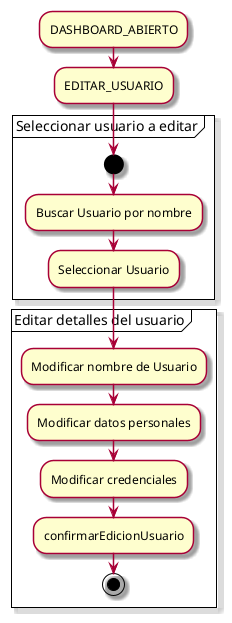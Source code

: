 @startuml Editar informacion de un usuario
skin rose

:DASHBOARD_ABIERTO;
:EDITAR_USUARIO;

partition "Seleccionar usuario a editar" {
  start
  :Buscar Usuario por nombre;
  :Seleccionar Usuario;
  
}

partition "Editar detalles del usuario" {
  :Modificar nombre de Usuario;
  :Modificar datos personales;
  :Modificar credenciales;
  :confirmarEdicionUsuario;
  stop
}

@enduml
